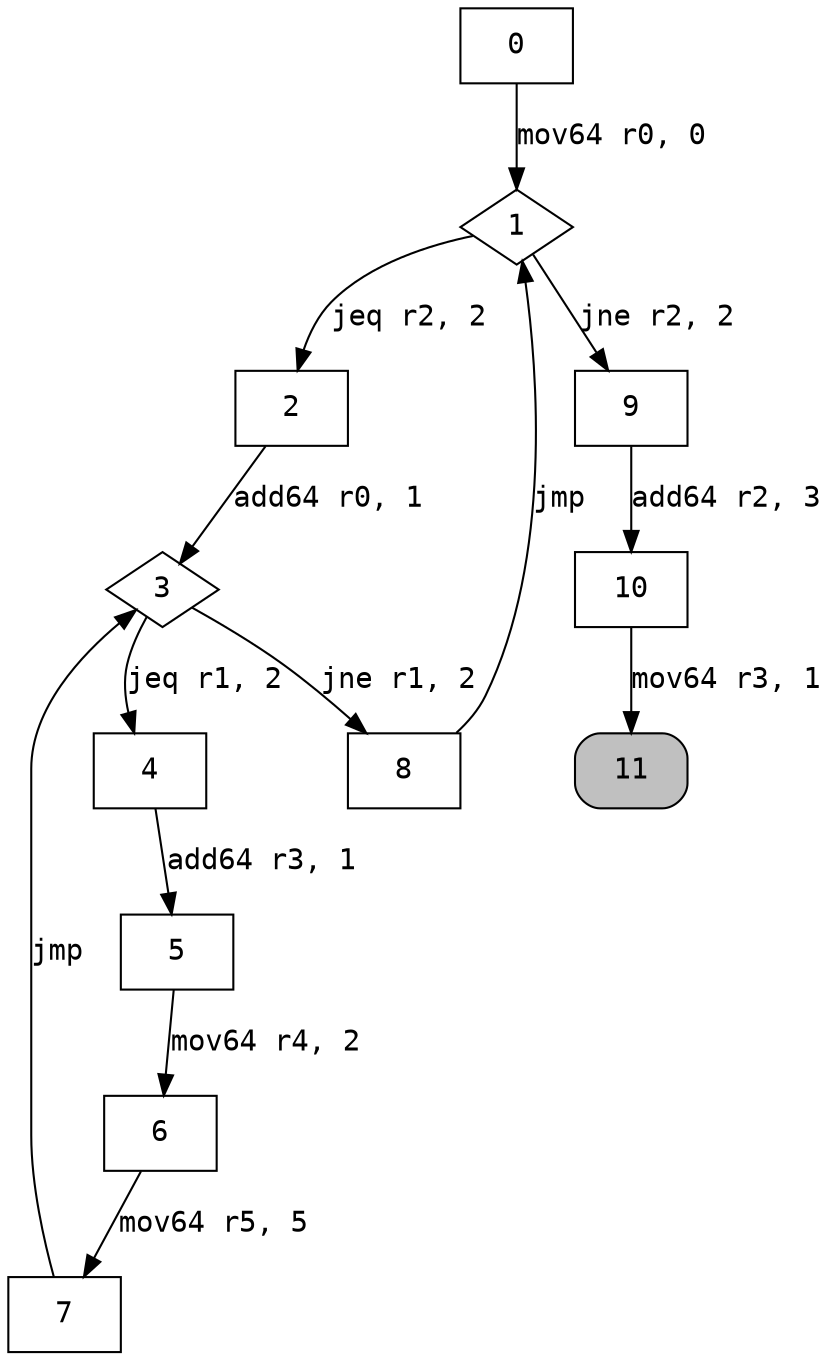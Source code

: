 digraph cfg { 
node [fontname="monospace"];
node [shape=box];
edge [fontname="monospace"];
  0 -> 1 [label="mov64 r0, 0"];
  1 -> 2 [label="jeq r2, 2"];
  1 -> 9 [label="jne r2, 2"];
  2 -> 3 [label="add64 r0, 1"];
  3 -> 4 [label="jeq r1, 2"];
  3 -> 8 [label="jne r1, 2"];
  4 -> 5 [label="add64 r3, 1"];
  5 -> 6 [label="mov64 r4, 2"];
  6 -> 7 [label="mov64 r5, 5"];
  7 -> 3 [label="jmp"];
  8 -> 1 [label="jmp"];
  9 -> 10 [label="add64 r2, 3"];
  10 -> 11 [label="mov64 r3, 1"];
1 [shape=diamond];
3 [shape=diamond];
11 [style="rounded,filled",fillcolor=grey];
}